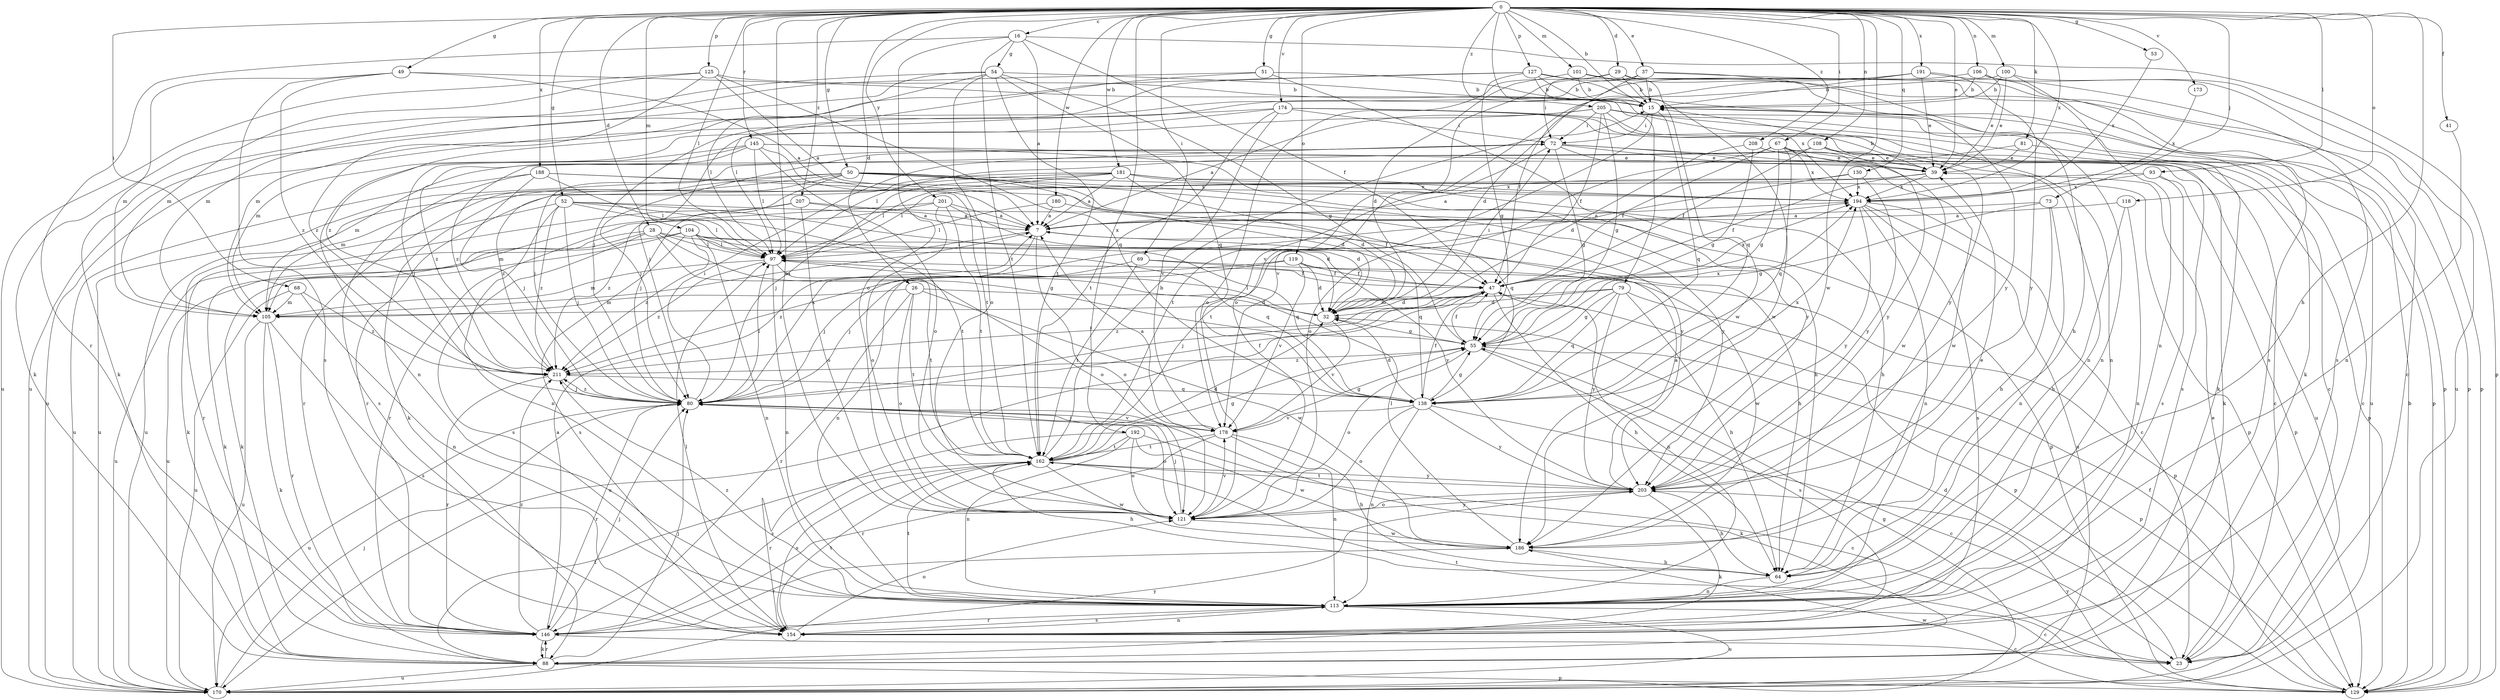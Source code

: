 strict digraph  {
0;
7;
15;
16;
23;
26;
28;
29;
32;
37;
39;
41;
47;
49;
50;
51;
52;
53;
54;
55;
64;
67;
68;
69;
72;
73;
79;
80;
81;
88;
93;
97;
100;
101;
104;
105;
106;
108;
113;
118;
119;
121;
125;
127;
129;
130;
138;
145;
146;
154;
162;
170;
173;
174;
178;
180;
181;
186;
188;
191;
192;
194;
201;
203;
205;
207;
208;
211;
0 -> 15  [label=b];
0 -> 16  [label=c];
0 -> 26  [label=d];
0 -> 28  [label=d];
0 -> 29  [label=d];
0 -> 37  [label=e];
0 -> 39  [label=e];
0 -> 41  [label=f];
0 -> 49  [label=g];
0 -> 50  [label=g];
0 -> 51  [label=g];
0 -> 52  [label=g];
0 -> 53  [label=g];
0 -> 64  [label=h];
0 -> 67  [label=i];
0 -> 68  [label=i];
0 -> 69  [label=i];
0 -> 73  [label=j];
0 -> 79  [label=j];
0 -> 81  [label=k];
0 -> 93  [label=l];
0 -> 97  [label=l];
0 -> 100  [label=m];
0 -> 101  [label=m];
0 -> 104  [label=m];
0 -> 106  [label=n];
0 -> 108  [label=n];
0 -> 118  [label=o];
0 -> 119  [label=o];
0 -> 121  [label=o];
0 -> 125  [label=p];
0 -> 127  [label=p];
0 -> 130  [label=q];
0 -> 145  [label=r];
0 -> 173  [label=v];
0 -> 174  [label=v];
0 -> 180  [label=w];
0 -> 181  [label=w];
0 -> 186  [label=w];
0 -> 188  [label=x];
0 -> 191  [label=x];
0 -> 192  [label=x];
0 -> 194  [label=x];
0 -> 201  [label=y];
0 -> 205  [label=z];
0 -> 207  [label=z];
0 -> 208  [label=z];
7 -> 97  [label=l];
7 -> 113  [label=n];
7 -> 121  [label=o];
7 -> 138  [label=q];
15 -> 72  [label=i];
15 -> 113  [label=n];
15 -> 138  [label=q];
15 -> 178  [label=v];
16 -> 7  [label=a];
16 -> 47  [label=f];
16 -> 54  [label=g];
16 -> 121  [label=o];
16 -> 129  [label=p];
16 -> 146  [label=r];
16 -> 162  [label=t];
23 -> 32  [label=d];
23 -> 39  [label=e];
23 -> 162  [label=t];
26 -> 32  [label=d];
26 -> 105  [label=m];
26 -> 121  [label=o];
26 -> 146  [label=r];
26 -> 162  [label=t];
26 -> 186  [label=w];
28 -> 55  [label=g];
28 -> 88  [label=k];
28 -> 97  [label=l];
28 -> 121  [label=o];
28 -> 138  [label=q];
28 -> 154  [label=s];
28 -> 170  [label=u];
29 -> 15  [label=b];
29 -> 72  [label=i];
29 -> 121  [label=o];
29 -> 129  [label=p];
29 -> 138  [label=q];
32 -> 55  [label=g];
32 -> 72  [label=i];
32 -> 97  [label=l];
32 -> 178  [label=v];
37 -> 15  [label=b];
37 -> 47  [label=f];
37 -> 64  [label=h];
37 -> 121  [label=o];
37 -> 154  [label=s];
39 -> 15  [label=b];
39 -> 47  [label=f];
39 -> 146  [label=r];
39 -> 194  [label=x];
41 -> 113  [label=n];
47 -> 32  [label=d];
47 -> 64  [label=h];
47 -> 80  [label=j];
47 -> 113  [label=n];
47 -> 170  [label=u];
47 -> 194  [label=x];
47 -> 211  [label=z];
49 -> 7  [label=a];
49 -> 15  [label=b];
49 -> 105  [label=m];
49 -> 154  [label=s];
49 -> 211  [label=z];
50 -> 32  [label=d];
50 -> 64  [label=h];
50 -> 80  [label=j];
50 -> 88  [label=k];
50 -> 105  [label=m];
50 -> 138  [label=q];
50 -> 146  [label=r];
50 -> 170  [label=u];
50 -> 194  [label=x];
50 -> 203  [label=y];
51 -> 15  [label=b];
51 -> 88  [label=k];
51 -> 97  [label=l];
51 -> 186  [label=w];
52 -> 7  [label=a];
52 -> 32  [label=d];
52 -> 80  [label=j];
52 -> 88  [label=k];
52 -> 97  [label=l];
52 -> 113  [label=n];
52 -> 162  [label=t];
52 -> 211  [label=z];
53 -> 194  [label=x];
54 -> 15  [label=b];
54 -> 55  [label=g];
54 -> 88  [label=k];
54 -> 97  [label=l];
54 -> 105  [label=m];
54 -> 121  [label=o];
54 -> 138  [label=q];
54 -> 162  [label=t];
55 -> 47  [label=f];
55 -> 121  [label=o];
55 -> 129  [label=p];
55 -> 154  [label=s];
55 -> 194  [label=x];
55 -> 211  [label=z];
64 -> 113  [label=n];
67 -> 39  [label=e];
67 -> 47  [label=f];
67 -> 55  [label=g];
67 -> 121  [label=o];
67 -> 129  [label=p];
67 -> 138  [label=q];
67 -> 186  [label=w];
67 -> 194  [label=x];
68 -> 105  [label=m];
68 -> 113  [label=n];
68 -> 170  [label=u];
68 -> 211  [label=z];
69 -> 47  [label=f];
69 -> 80  [label=j];
69 -> 129  [label=p];
69 -> 162  [label=t];
72 -> 39  [label=e];
72 -> 55  [label=g];
72 -> 80  [label=j];
72 -> 105  [label=m];
72 -> 154  [label=s];
72 -> 162  [label=t];
72 -> 170  [label=u];
72 -> 186  [label=w];
73 -> 7  [label=a];
73 -> 55  [label=g];
73 -> 64  [label=h];
73 -> 113  [label=n];
79 -> 32  [label=d];
79 -> 55  [label=g];
79 -> 64  [label=h];
79 -> 105  [label=m];
79 -> 129  [label=p];
79 -> 138  [label=q];
79 -> 203  [label=y];
80 -> 47  [label=f];
80 -> 72  [label=i];
80 -> 88  [label=k];
80 -> 97  [label=l];
80 -> 121  [label=o];
80 -> 146  [label=r];
80 -> 170  [label=u];
80 -> 178  [label=v];
80 -> 194  [label=x];
80 -> 211  [label=z];
81 -> 23  [label=c];
81 -> 39  [label=e];
81 -> 211  [label=z];
88 -> 80  [label=j];
88 -> 129  [label=p];
88 -> 146  [label=r];
88 -> 162  [label=t];
88 -> 170  [label=u];
93 -> 7  [label=a];
93 -> 129  [label=p];
93 -> 154  [label=s];
93 -> 194  [label=x];
97 -> 47  [label=f];
97 -> 105  [label=m];
97 -> 113  [label=n];
97 -> 162  [label=t];
97 -> 211  [label=z];
100 -> 15  [label=b];
100 -> 39  [label=e];
100 -> 113  [label=n];
100 -> 170  [label=u];
100 -> 178  [label=v];
101 -> 15  [label=b];
101 -> 32  [label=d];
101 -> 129  [label=p];
101 -> 186  [label=w];
104 -> 64  [label=h];
104 -> 88  [label=k];
104 -> 97  [label=l];
104 -> 113  [label=n];
104 -> 138  [label=q];
104 -> 154  [label=s];
104 -> 170  [label=u];
104 -> 203  [label=y];
104 -> 211  [label=z];
105 -> 7  [label=a];
105 -> 88  [label=k];
105 -> 146  [label=r];
105 -> 154  [label=s];
105 -> 170  [label=u];
106 -> 15  [label=b];
106 -> 39  [label=e];
106 -> 80  [label=j];
106 -> 129  [label=p];
106 -> 154  [label=s];
108 -> 23  [label=c];
108 -> 39  [label=e];
108 -> 47  [label=f];
108 -> 80  [label=j];
108 -> 97  [label=l];
108 -> 203  [label=y];
113 -> 23  [label=c];
113 -> 146  [label=r];
113 -> 154  [label=s];
113 -> 162  [label=t];
113 -> 170  [label=u];
113 -> 211  [label=z];
118 -> 7  [label=a];
118 -> 64  [label=h];
118 -> 113  [label=n];
119 -> 32  [label=d];
119 -> 47  [label=f];
119 -> 80  [label=j];
119 -> 178  [label=v];
119 -> 186  [label=w];
119 -> 211  [label=z];
121 -> 80  [label=j];
121 -> 178  [label=v];
121 -> 186  [label=w];
121 -> 203  [label=y];
125 -> 7  [label=a];
125 -> 15  [label=b];
125 -> 105  [label=m];
125 -> 138  [label=q];
125 -> 170  [label=u];
125 -> 211  [label=z];
127 -> 15  [label=b];
127 -> 55  [label=g];
127 -> 88  [label=k];
127 -> 105  [label=m];
127 -> 170  [label=u];
127 -> 194  [label=x];
127 -> 203  [label=y];
129 -> 15  [label=b];
129 -> 47  [label=f];
129 -> 186  [label=w];
129 -> 203  [label=y];
130 -> 97  [label=l];
130 -> 162  [label=t];
130 -> 194  [label=x];
130 -> 203  [label=y];
138 -> 23  [label=c];
138 -> 32  [label=d];
138 -> 47  [label=f];
138 -> 55  [label=g];
138 -> 113  [label=n];
138 -> 121  [label=o];
138 -> 178  [label=v];
138 -> 194  [label=x];
138 -> 203  [label=y];
145 -> 39  [label=e];
145 -> 80  [label=j];
145 -> 97  [label=l];
145 -> 113  [label=n];
145 -> 121  [label=o];
145 -> 162  [label=t];
145 -> 203  [label=y];
145 -> 211  [label=z];
146 -> 7  [label=a];
146 -> 23  [label=c];
146 -> 80  [label=j];
146 -> 88  [label=k];
146 -> 211  [label=z];
154 -> 97  [label=l];
154 -> 113  [label=n];
154 -> 121  [label=o];
154 -> 162  [label=t];
162 -> 15  [label=b];
162 -> 32  [label=d];
162 -> 55  [label=g];
162 -> 64  [label=h];
162 -> 146  [label=r];
162 -> 154  [label=s];
162 -> 186  [label=w];
162 -> 203  [label=y];
170 -> 55  [label=g];
170 -> 80  [label=j];
170 -> 203  [label=y];
173 -> 194  [label=x];
174 -> 72  [label=i];
174 -> 88  [label=k];
174 -> 105  [label=m];
174 -> 113  [label=n];
174 -> 162  [label=t];
174 -> 170  [label=u];
174 -> 178  [label=v];
174 -> 203  [label=y];
178 -> 7  [label=a];
178 -> 55  [label=g];
178 -> 64  [label=h];
178 -> 80  [label=j];
178 -> 113  [label=n];
178 -> 146  [label=r];
178 -> 162  [label=t];
180 -> 7  [label=a];
180 -> 47  [label=f];
180 -> 97  [label=l];
181 -> 7  [label=a];
181 -> 32  [label=d];
181 -> 64  [label=h];
181 -> 80  [label=j];
181 -> 97  [label=l];
181 -> 129  [label=p];
181 -> 170  [label=u];
181 -> 194  [label=x];
181 -> 211  [label=z];
186 -> 39  [label=e];
186 -> 64  [label=h];
186 -> 97  [label=l];
186 -> 146  [label=r];
188 -> 80  [label=j];
188 -> 97  [label=l];
188 -> 154  [label=s];
188 -> 170  [label=u];
188 -> 194  [label=x];
188 -> 203  [label=y];
191 -> 15  [label=b];
191 -> 23  [label=c];
191 -> 32  [label=d];
191 -> 39  [label=e];
191 -> 203  [label=y];
191 -> 211  [label=z];
192 -> 23  [label=c];
192 -> 113  [label=n];
192 -> 121  [label=o];
192 -> 154  [label=s];
192 -> 162  [label=t];
192 -> 186  [label=w];
194 -> 7  [label=a];
194 -> 23  [label=c];
194 -> 113  [label=n];
194 -> 154  [label=s];
194 -> 170  [label=u];
194 -> 203  [label=y];
201 -> 7  [label=a];
201 -> 32  [label=d];
201 -> 121  [label=o];
201 -> 146  [label=r];
201 -> 162  [label=t];
201 -> 211  [label=z];
203 -> 7  [label=a];
203 -> 64  [label=h];
203 -> 88  [label=k];
203 -> 121  [label=o];
203 -> 162  [label=t];
205 -> 7  [label=a];
205 -> 23  [label=c];
205 -> 47  [label=f];
205 -> 55  [label=g];
205 -> 72  [label=i];
205 -> 80  [label=j];
205 -> 113  [label=n];
205 -> 129  [label=p];
205 -> 170  [label=u];
207 -> 7  [label=a];
207 -> 105  [label=m];
207 -> 121  [label=o];
207 -> 129  [label=p];
207 -> 146  [label=r];
208 -> 32  [label=d];
208 -> 39  [label=e];
208 -> 55  [label=g];
208 -> 88  [label=k];
211 -> 80  [label=j];
211 -> 138  [label=q];
211 -> 146  [label=r];
}
